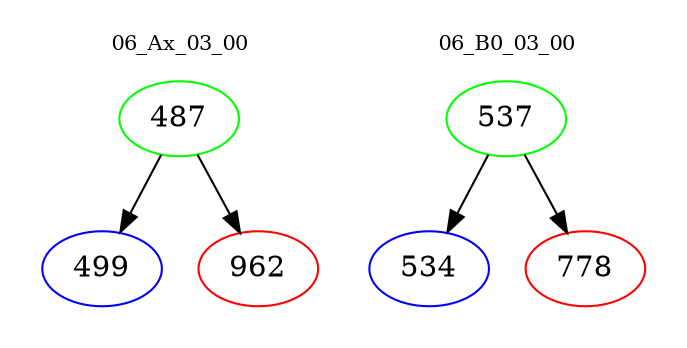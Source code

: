 digraph{
subgraph cluster_0 {
color = white
label = "06_Ax_03_00";
fontsize=10;
T0_487 [label="487", color="green"]
T0_487 -> T0_499 [color="black"]
T0_499 [label="499", color="blue"]
T0_487 -> T0_962 [color="black"]
T0_962 [label="962", color="red"]
}
subgraph cluster_1 {
color = white
label = "06_B0_03_00";
fontsize=10;
T1_537 [label="537", color="green"]
T1_537 -> T1_534 [color="black"]
T1_534 [label="534", color="blue"]
T1_537 -> T1_778 [color="black"]
T1_778 [label="778", color="red"]
}
}
